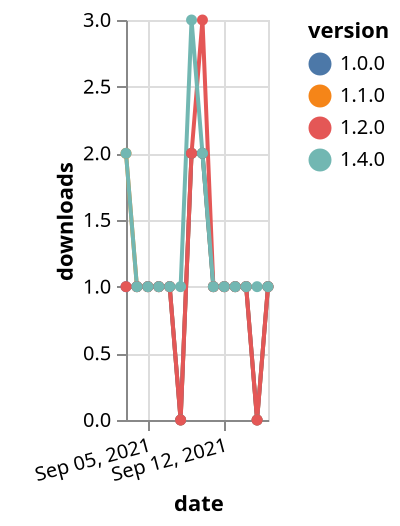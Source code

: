{"$schema": "https://vega.github.io/schema/vega-lite/v5.json", "description": "A simple bar chart with embedded data.", "data": {"values": [{"date": "2021-09-03", "total": 150, "delta": 2, "version": "1.1.0"}, {"date": "2021-09-04", "total": 151, "delta": 1, "version": "1.1.0"}, {"date": "2021-09-05", "total": 152, "delta": 1, "version": "1.1.0"}, {"date": "2021-09-06", "total": 153, "delta": 1, "version": "1.1.0"}, {"date": "2021-09-07", "total": 154, "delta": 1, "version": "1.1.0"}, {"date": "2021-09-08", "total": 154, "delta": 0, "version": "1.1.0"}, {"date": "2021-09-09", "total": 156, "delta": 2, "version": "1.1.0"}, {"date": "2021-09-10", "total": 158, "delta": 2, "version": "1.1.0"}, {"date": "2021-09-11", "total": 159, "delta": 1, "version": "1.1.0"}, {"date": "2021-09-12", "total": 160, "delta": 1, "version": "1.1.0"}, {"date": "2021-09-13", "total": 161, "delta": 1, "version": "1.1.0"}, {"date": "2021-09-14", "total": 162, "delta": 1, "version": "1.1.0"}, {"date": "2021-09-15", "total": 162, "delta": 0, "version": "1.1.0"}, {"date": "2021-09-16", "total": 163, "delta": 1, "version": "1.1.0"}, {"date": "2021-09-03", "total": 160, "delta": 1, "version": "1.0.0"}, {"date": "2021-09-04", "total": 161, "delta": 1, "version": "1.0.0"}, {"date": "2021-09-05", "total": 162, "delta": 1, "version": "1.0.0"}, {"date": "2021-09-06", "total": 163, "delta": 1, "version": "1.0.0"}, {"date": "2021-09-07", "total": 164, "delta": 1, "version": "1.0.0"}, {"date": "2021-09-08", "total": 164, "delta": 0, "version": "1.0.0"}, {"date": "2021-09-09", "total": 166, "delta": 2, "version": "1.0.0"}, {"date": "2021-09-10", "total": 168, "delta": 2, "version": "1.0.0"}, {"date": "2021-09-11", "total": 169, "delta": 1, "version": "1.0.0"}, {"date": "2021-09-12", "total": 170, "delta": 1, "version": "1.0.0"}, {"date": "2021-09-13", "total": 171, "delta": 1, "version": "1.0.0"}, {"date": "2021-09-14", "total": 172, "delta": 1, "version": "1.0.0"}, {"date": "2021-09-15", "total": 172, "delta": 0, "version": "1.0.0"}, {"date": "2021-09-16", "total": 173, "delta": 1, "version": "1.0.0"}, {"date": "2021-09-03", "total": 186, "delta": 1, "version": "1.2.0"}, {"date": "2021-09-04", "total": 187, "delta": 1, "version": "1.2.0"}, {"date": "2021-09-05", "total": 188, "delta": 1, "version": "1.2.0"}, {"date": "2021-09-06", "total": 189, "delta": 1, "version": "1.2.0"}, {"date": "2021-09-07", "total": 190, "delta": 1, "version": "1.2.0"}, {"date": "2021-09-08", "total": 190, "delta": 0, "version": "1.2.0"}, {"date": "2021-09-09", "total": 192, "delta": 2, "version": "1.2.0"}, {"date": "2021-09-10", "total": 195, "delta": 3, "version": "1.2.0"}, {"date": "2021-09-11", "total": 196, "delta": 1, "version": "1.2.0"}, {"date": "2021-09-12", "total": 197, "delta": 1, "version": "1.2.0"}, {"date": "2021-09-13", "total": 198, "delta": 1, "version": "1.2.0"}, {"date": "2021-09-14", "total": 199, "delta": 1, "version": "1.2.0"}, {"date": "2021-09-15", "total": 199, "delta": 0, "version": "1.2.0"}, {"date": "2021-09-16", "total": 200, "delta": 1, "version": "1.2.0"}, {"date": "2021-09-03", "total": 124, "delta": 2, "version": "1.4.0"}, {"date": "2021-09-04", "total": 125, "delta": 1, "version": "1.4.0"}, {"date": "2021-09-05", "total": 126, "delta": 1, "version": "1.4.0"}, {"date": "2021-09-06", "total": 127, "delta": 1, "version": "1.4.0"}, {"date": "2021-09-07", "total": 128, "delta": 1, "version": "1.4.0"}, {"date": "2021-09-08", "total": 129, "delta": 1, "version": "1.4.0"}, {"date": "2021-09-09", "total": 132, "delta": 3, "version": "1.4.0"}, {"date": "2021-09-10", "total": 134, "delta": 2, "version": "1.4.0"}, {"date": "2021-09-11", "total": 135, "delta": 1, "version": "1.4.0"}, {"date": "2021-09-12", "total": 136, "delta": 1, "version": "1.4.0"}, {"date": "2021-09-13", "total": 137, "delta": 1, "version": "1.4.0"}, {"date": "2021-09-14", "total": 138, "delta": 1, "version": "1.4.0"}, {"date": "2021-09-15", "total": 139, "delta": 1, "version": "1.4.0"}, {"date": "2021-09-16", "total": 140, "delta": 1, "version": "1.4.0"}]}, "width": "container", "mark": {"type": "line", "point": {"filled": true}}, "encoding": {"x": {"field": "date", "type": "temporal", "timeUnit": "yearmonthdate", "title": "date", "axis": {"labelAngle": -15}}, "y": {"field": "delta", "type": "quantitative", "title": "downloads"}, "color": {"field": "version", "type": "nominal"}, "tooltip": {"field": "delta"}}}